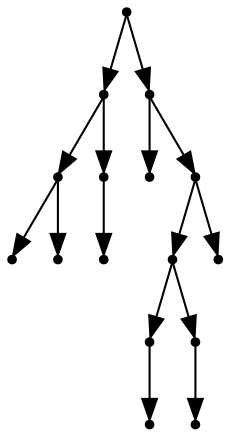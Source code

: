 digraph {
  15 [shape=point];
  5 [shape=point];
  2 [shape=point];
  0 [shape=point];
  1 [shape=point];
  4 [shape=point];
  3 [shape=point];
  14 [shape=point];
  6 [shape=point];
  13 [shape=point];
  11 [shape=point];
  8 [shape=point];
  7 [shape=point];
  10 [shape=point];
  9 [shape=point];
  12 [shape=point];
15 -> 5;
5 -> 2;
2 -> 0;
2 -> 1;
5 -> 4;
4 -> 3;
15 -> 14;
14 -> 6;
14 -> 13;
13 -> 11;
11 -> 8;
8 -> 7;
11 -> 10;
10 -> 9;
13 -> 12;
}
